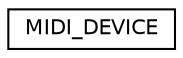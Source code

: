 digraph "Graphical Class Hierarchy"
{
  edge [fontname="Helvetica",fontsize="10",labelfontname="Helvetica",labelfontsize="10"];
  node [fontname="Helvetica",fontsize="10",shape=record];
  rankdir="LR";
  Node1 [label="MIDI_DEVICE",height=0.2,width=0.4,color="black", fillcolor="white", style="filled",URL="$struct_m_i_d_i___d_e_v_i_c_e.html"];
}

